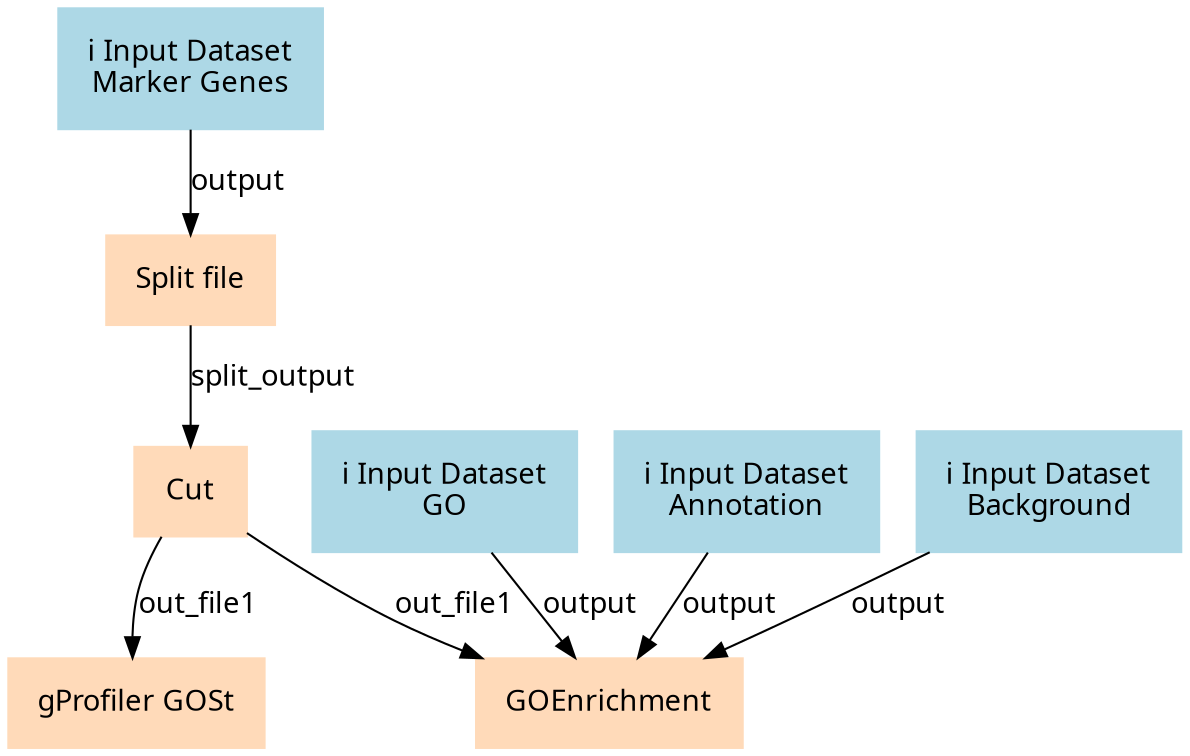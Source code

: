 digraph main {
  node [fontname="Atkinson Hyperlegible", shape=box, color=white,style=filled,color=peachpuff,margin="0.2,0.2"];
  edge [fontname="Atkinson Hyperlegible"];
  0[color=lightblue,label="ℹ️ Input Dataset\nMarker Genes"]
  1[color=lightblue,label="ℹ️ Input Dataset\nGO"]
  2[color=lightblue,label="ℹ️ Input Dataset\nAnnotation"]
  3[color=lightblue,label="ℹ️ Input Dataset\nBackground"]
  4[label="Split file"]
  0 -> 4 [label="output"]
  5[label="Cut"]
  4 -> 5 [label="split_output"]
  6[label="GOEnrichment"]
  2 -> 6 [label="output"]
  1 -> 6 [label="output"]
  3 -> 6 [label="output"]
  5 -> 6 [label="out_file1"]
  7[label="gProfiler GOSt"]
  5 -> 7 [label="out_file1"]
}